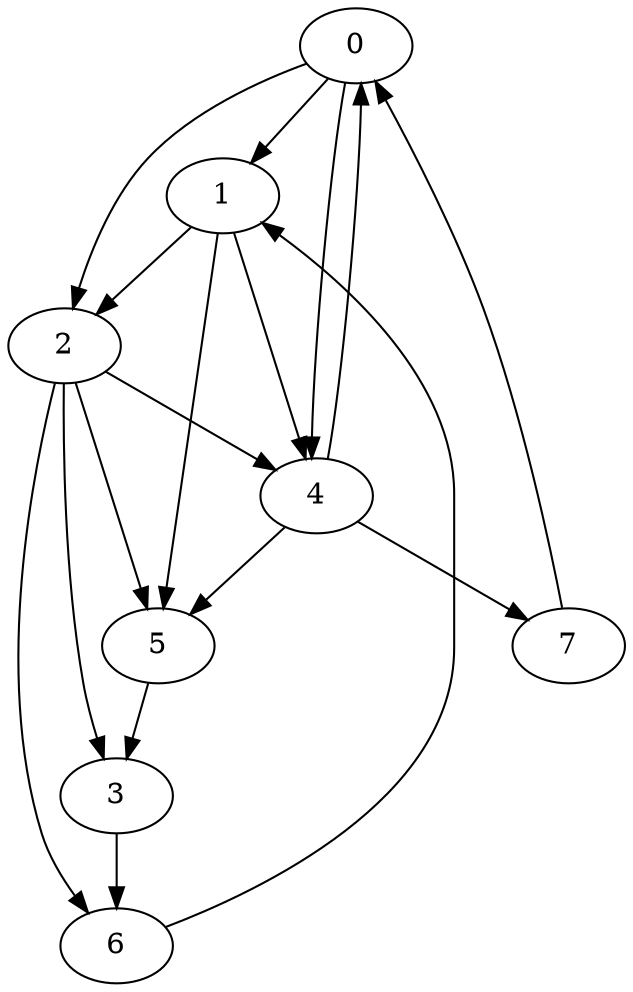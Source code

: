 digraph simpleGraph {
    0 -> 1 -> 2 -> 3;
    0 -> 4 -> 5 -> 3;
    1 -> 5;
    1 -> 4;
    2 -> 5;
    2 -> 4 -> 7 -> 0;
    3 -> 6 -> 1;
    4 -> 0 -> 2 -> 6;
}
